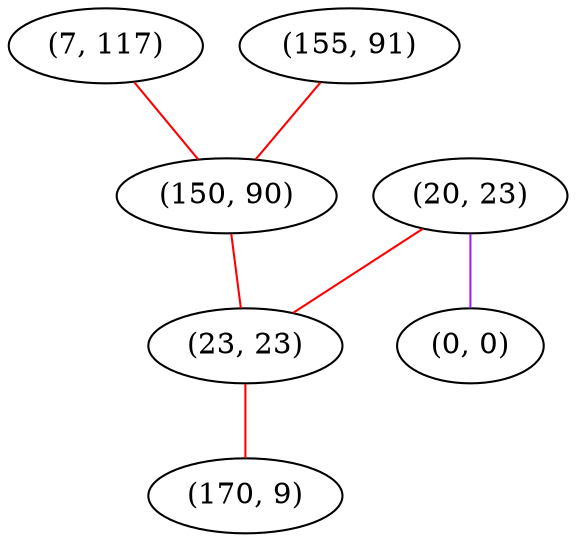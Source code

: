 graph "" {
"(20, 23)";
"(7, 117)";
"(155, 91)";
"(150, 90)";
"(23, 23)";
"(0, 0)";
"(170, 9)";
"(20, 23)" -- "(0, 0)"  [color=purple, key=0, weight=4];
"(20, 23)" -- "(23, 23)"  [color=red, key=0, weight=1];
"(7, 117)" -- "(150, 90)"  [color=red, key=0, weight=1];
"(155, 91)" -- "(150, 90)"  [color=red, key=0, weight=1];
"(150, 90)" -- "(23, 23)"  [color=red, key=0, weight=1];
"(23, 23)" -- "(170, 9)"  [color=red, key=0, weight=1];
}
